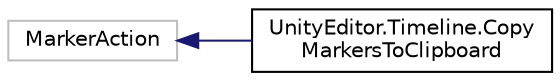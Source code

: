 digraph "Graphical Class Hierarchy"
{
 // LATEX_PDF_SIZE
  edge [fontname="Helvetica",fontsize="10",labelfontname="Helvetica",labelfontsize="10"];
  node [fontname="Helvetica",fontsize="10",shape=record];
  rankdir="LR";
  Node282 [label="MarkerAction",height=0.2,width=0.4,color="grey75", fillcolor="white", style="filled",tooltip=" "];
  Node282 -> Node0 [dir="back",color="midnightblue",fontsize="10",style="solid",fontname="Helvetica"];
  Node0 [label="UnityEditor.Timeline.Copy\lMarkersToClipboard",height=0.2,width=0.4,color="black", fillcolor="white", style="filled",URL="$class_unity_editor_1_1_timeline_1_1_copy_markers_to_clipboard.html",tooltip=" "];
}
